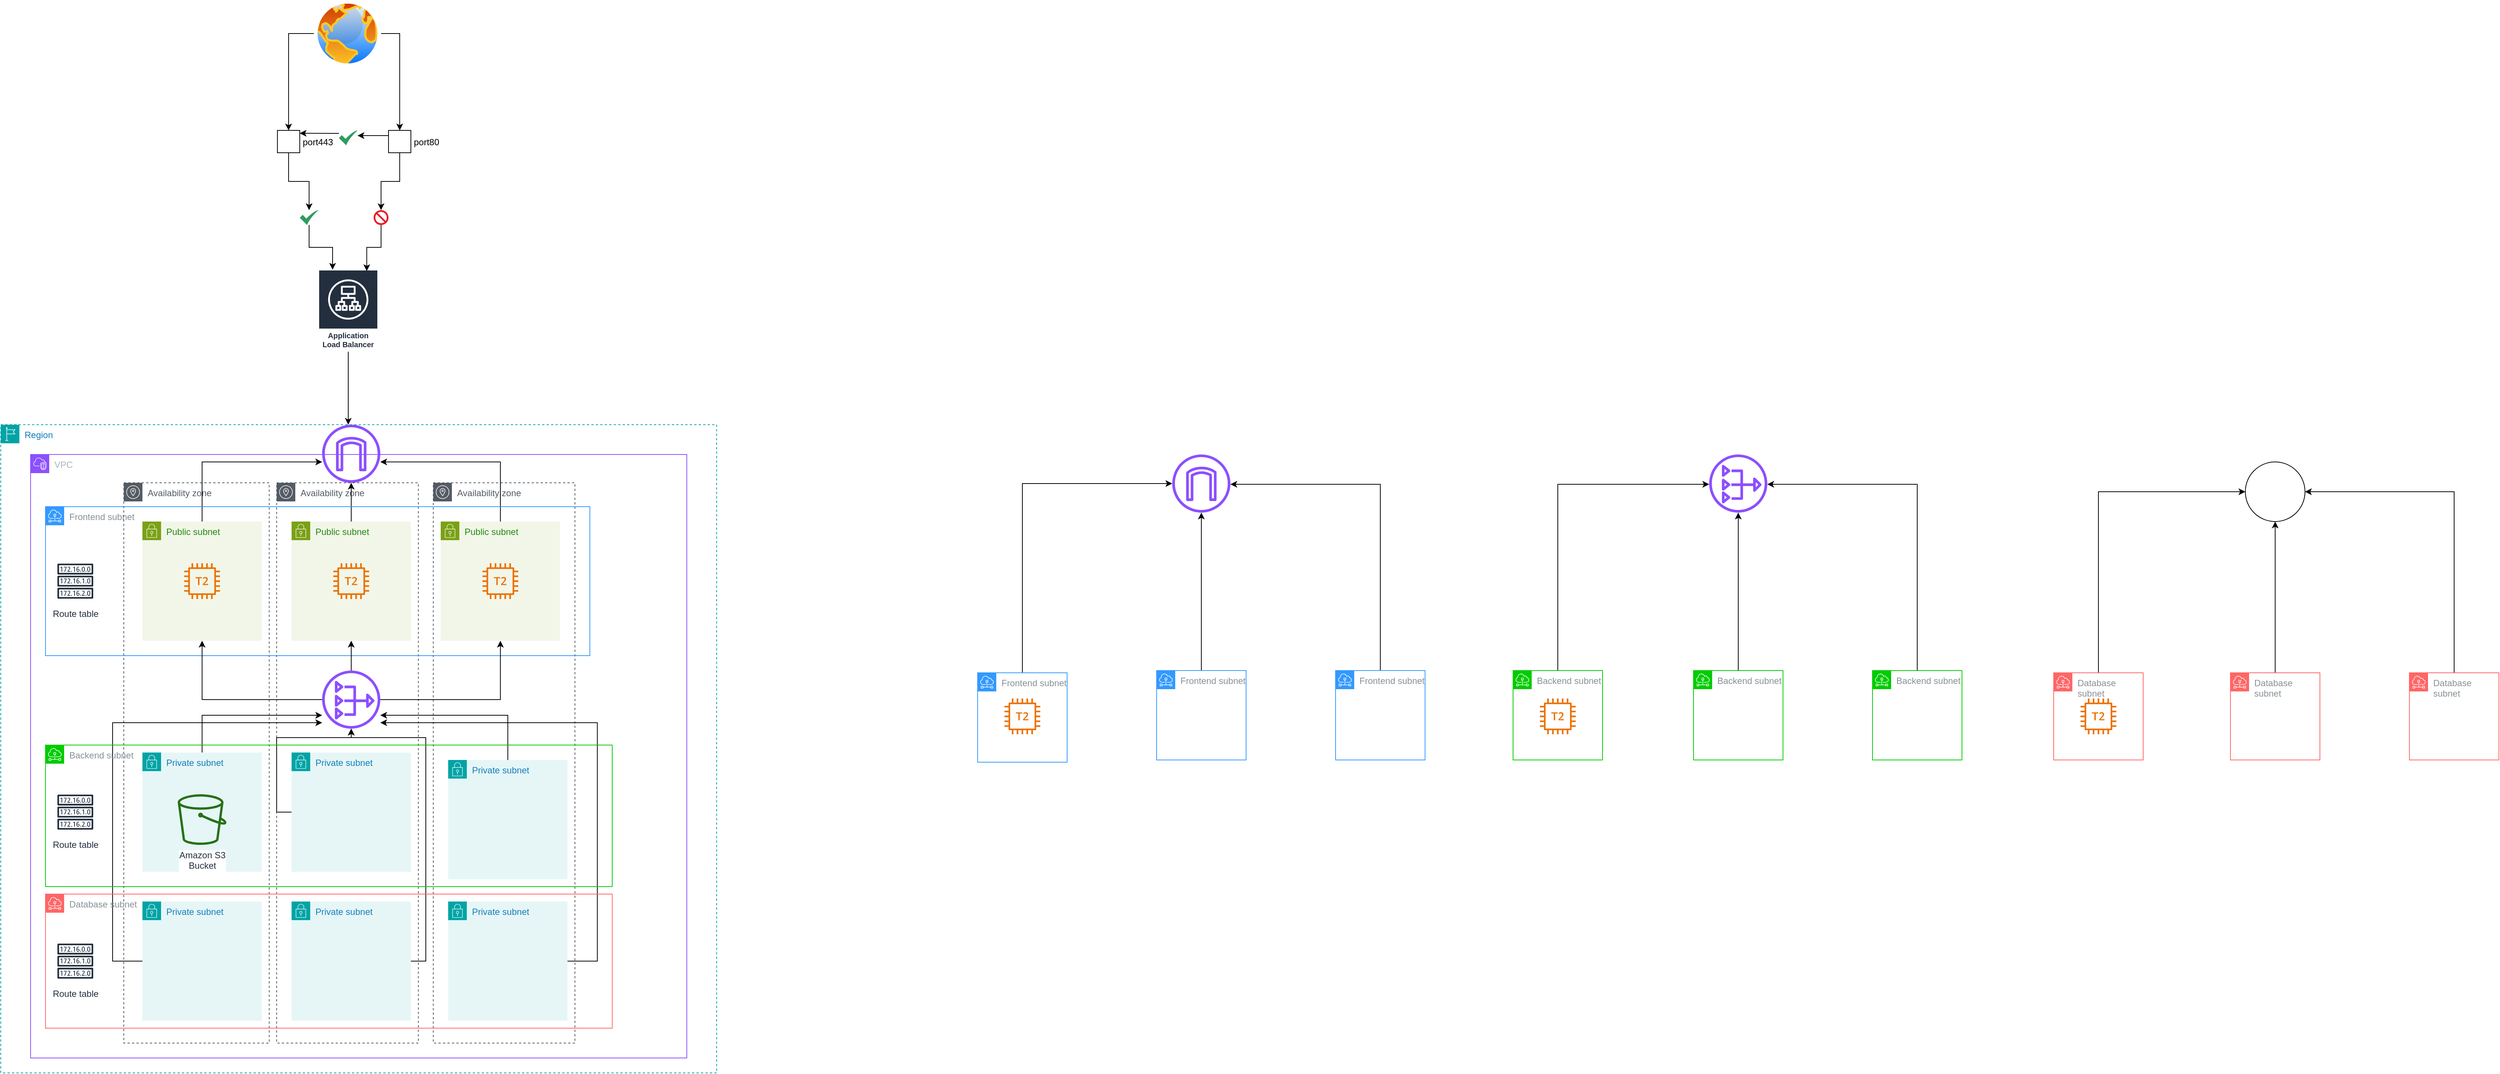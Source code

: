 <mxfile version="23.1.7" type="github">
  <diagram id="Ht1M8jgEwFfnCIfOTk4-" name="Page-1">
    <mxGraphModel dx="1969" dy="2579" grid="1" gridSize="10" guides="1" tooltips="1" connect="1" arrows="1" fold="1" page="1" pageScale="1" pageWidth="1169" pageHeight="827" math="0" shadow="0">
      <root>
        <mxCell id="0" />
        <mxCell id="1" parent="0" />
        <mxCell id="NtKVwXDE8uXWN5UhaUdf-4" value="Region" style="points=[[0,0],[0.25,0],[0.5,0],[0.75,0],[1,0],[1,0.25],[1,0.5],[1,0.75],[1,1],[0.75,1],[0.5,1],[0.25,1],[0,1],[0,0.75],[0,0.5],[0,0.25]];outlineConnect=0;gradientColor=none;html=1;whiteSpace=wrap;fontSize=12;fontStyle=0;container=1;pointerEvents=0;collapsible=0;recursiveResize=0;shape=mxgraph.aws4.group;grIcon=mxgraph.aws4.group_region;strokeColor=#00A4A6;fillColor=none;verticalAlign=top;align=left;spacingLeft=30;fontColor=#147EBA;dashed=1;" parent="1" vertex="1">
          <mxGeometry x="170" y="-370" width="960" height="870" as="geometry" />
        </mxCell>
        <mxCell id="NtKVwXDE8uXWN5UhaUdf-1" value="VPC" style="points=[[0,0],[0.25,0],[0.5,0],[0.75,0],[1,0],[1,0.25],[1,0.5],[1,0.75],[1,1],[0.75,1],[0.5,1],[0.25,1],[0,1],[0,0.75],[0,0.5],[0,0.25]];outlineConnect=0;gradientColor=none;html=1;whiteSpace=wrap;fontSize=12;fontStyle=0;container=1;pointerEvents=0;collapsible=0;recursiveResize=0;shape=mxgraph.aws4.group;grIcon=mxgraph.aws4.group_vpc2;strokeColor=#8C4FFF;fillColor=none;verticalAlign=top;align=left;spacingLeft=30;fontColor=#AAB7B8;dashed=0;" parent="NtKVwXDE8uXWN5UhaUdf-4" vertex="1">
          <mxGeometry x="40" y="40" width="880" height="810" as="geometry" />
        </mxCell>
        <mxCell id="vOcuaTy3kgA0Dy2BZf0H-7" value="" style="sketch=0;outlineConnect=0;fontColor=#232F3E;gradientColor=none;fillColor=#8C4FFF;strokeColor=none;dashed=0;verticalLabelPosition=bottom;verticalAlign=top;align=center;html=1;fontSize=12;fontStyle=0;aspect=fixed;pointerEvents=1;shape=mxgraph.aws4.internet_gateway;" vertex="1" parent="NtKVwXDE8uXWN5UhaUdf-1">
          <mxGeometry x="391" y="-40" width="78" height="78" as="geometry" />
        </mxCell>
        <mxCell id="vOcuaTy3kgA0Dy2BZf0H-13" value="" style="sketch=0;outlineConnect=0;fontColor=#232F3E;gradientColor=none;fillColor=#8C4FFF;strokeColor=none;dashed=0;verticalLabelPosition=bottom;verticalAlign=top;align=center;html=1;fontSize=12;fontStyle=0;aspect=fixed;pointerEvents=1;shape=mxgraph.aws4.nat_gateway;" vertex="1" parent="NtKVwXDE8uXWN5UhaUdf-1">
          <mxGeometry x="391" y="290" width="78" height="78" as="geometry" />
        </mxCell>
        <mxCell id="NtKVwXDE8uXWN5UhaUdf-66" value="Route table" style="sketch=0;outlineConnect=0;fontColor=#232F3E;gradientColor=none;strokeColor=#232F3E;fillColor=#ffffff;dashed=0;verticalLabelPosition=bottom;verticalAlign=top;align=center;html=1;fontSize=12;fontStyle=0;aspect=fixed;shape=mxgraph.aws4.resourceIcon;resIcon=mxgraph.aws4.route_table;" parent="NtKVwXDE8uXWN5UhaUdf-1" vertex="1">
          <mxGeometry x="30" y="650" width="60" height="60" as="geometry" />
        </mxCell>
        <mxCell id="NtKVwXDE8uXWN5UhaUdf-65" value="Route table" style="sketch=0;outlineConnect=0;fontColor=#232F3E;gradientColor=none;strokeColor=#232F3E;fillColor=#ffffff;dashed=0;verticalLabelPosition=bottom;verticalAlign=top;align=center;html=1;fontSize=12;fontStyle=0;aspect=fixed;shape=mxgraph.aws4.resourceIcon;resIcon=mxgraph.aws4.route_table;" parent="NtKVwXDE8uXWN5UhaUdf-1" vertex="1">
          <mxGeometry x="30" y="450" width="60" height="60" as="geometry" />
        </mxCell>
        <mxCell id="NtKVwXDE8uXWN5UhaUdf-64" value="Route table" style="sketch=0;outlineConnect=0;fontColor=#232F3E;gradientColor=none;strokeColor=#232F3E;fillColor=#ffffff;dashed=0;verticalLabelPosition=bottom;verticalAlign=top;align=center;html=1;fontSize=12;fontStyle=0;aspect=fixed;shape=mxgraph.aws4.resourceIcon;resIcon=mxgraph.aws4.route_table;" parent="NtKVwXDE8uXWN5UhaUdf-1" vertex="1">
          <mxGeometry x="30" y="140" width="60" height="60" as="geometry" />
        </mxCell>
        <mxCell id="vOcuaTy3kgA0Dy2BZf0H-23" value="Availability zone" style="sketch=0;outlineConnect=0;gradientColor=none;html=1;whiteSpace=wrap;fontSize=12;fontStyle=0;shape=mxgraph.aws4.group;grIcon=mxgraph.aws4.group_availability_zone;strokeColor=#545B64;fillColor=none;verticalAlign=top;align=left;spacingLeft=30;fontColor=#545B64;dashed=1;" vertex="1" parent="NtKVwXDE8uXWN5UhaUdf-1">
          <mxGeometry x="125" y="38" width="195" height="752" as="geometry" />
        </mxCell>
        <mxCell id="vOcuaTy3kgA0Dy2BZf0H-24" value="Availability zone" style="sketch=0;outlineConnect=0;gradientColor=none;html=1;whiteSpace=wrap;fontSize=12;fontStyle=0;shape=mxgraph.aws4.group;grIcon=mxgraph.aws4.group_availability_zone;strokeColor=#545B64;fillColor=none;verticalAlign=top;align=left;spacingLeft=30;fontColor=#545B64;dashed=1;" vertex="1" parent="NtKVwXDE8uXWN5UhaUdf-1">
          <mxGeometry x="330" y="38" width="190" height="752" as="geometry" />
        </mxCell>
        <mxCell id="vOcuaTy3kgA0Dy2BZf0H-25" value="Availability zone" style="sketch=0;outlineConnect=0;gradientColor=none;html=1;whiteSpace=wrap;fontSize=12;fontStyle=0;shape=mxgraph.aws4.group;grIcon=mxgraph.aws4.group_availability_zone;strokeColor=#545B64;fillColor=none;verticalAlign=top;align=left;spacingLeft=30;fontColor=#545B64;dashed=1;" vertex="1" parent="NtKVwXDE8uXWN5UhaUdf-1">
          <mxGeometry x="540" y="38" width="190" height="752" as="geometry" />
        </mxCell>
        <mxCell id="NtKVwXDE8uXWN5UhaUdf-76" value="Private subnet" style="points=[[0,0],[0.25,0],[0.5,0],[0.75,0],[1,0],[1,0.25],[1,0.5],[1,0.75],[1,1],[0.75,1],[0.5,1],[0.25,1],[0,1],[0,0.75],[0,0.5],[0,0.25]];outlineConnect=0;gradientColor=none;html=1;whiteSpace=wrap;fontSize=12;fontStyle=0;container=1;pointerEvents=0;collapsible=0;recursiveResize=0;shape=mxgraph.aws4.group;grIcon=mxgraph.aws4.group_security_group;grStroke=0;strokeColor=#00A4A6;fillColor=#E6F6F7;verticalAlign=top;align=left;spacingLeft=30;fontColor=#147EBA;dashed=0;" parent="NtKVwXDE8uXWN5UhaUdf-1" vertex="1">
          <mxGeometry x="560" y="600" width="160" height="160" as="geometry" />
        </mxCell>
        <mxCell id="vOcuaTy3kgA0Dy2BZf0H-20" style="edgeStyle=orthogonalEdgeStyle;rounded=0;orthogonalLoop=1;jettySize=auto;html=1;" edge="1" parent="NtKVwXDE8uXWN5UhaUdf-1" source="NtKVwXDE8uXWN5UhaUdf-76" target="vOcuaTy3kgA0Dy2BZf0H-13">
          <mxGeometry relative="1" as="geometry">
            <Array as="points">
              <mxPoint x="760" y="680" />
              <mxPoint x="760" y="360" />
            </Array>
          </mxGeometry>
        </mxCell>
        <mxCell id="NtKVwXDE8uXWN5UhaUdf-13" value="" style="sketch=0;outlineConnect=0;fontColor=#232F3E;gradientColor=none;fillColor=#8C4FFF;strokeColor=none;dashed=0;verticalLabelPosition=bottom;verticalAlign=top;align=center;html=1;fontSize=12;fontStyle=0;aspect=fixed;pointerEvents=1;shape=mxgraph.aws4.nat_gateway;" parent="1" vertex="1">
          <mxGeometry x="2461" y="-330" width="78" height="78" as="geometry" />
        </mxCell>
        <mxCell id="vOcuaTy3kgA0Dy2BZf0H-12" style="edgeStyle=orthogonalEdgeStyle;rounded=0;orthogonalLoop=1;jettySize=auto;html=1;" edge="1" parent="1" source="NtKVwXDE8uXWN5UhaUdf-15" target="vOcuaTy3kgA0Dy2BZf0H-7">
          <mxGeometry relative="1" as="geometry">
            <Array as="points">
              <mxPoint x="640" y="-550" />
              <mxPoint x="640" y="-550" />
            </Array>
          </mxGeometry>
        </mxCell>
        <mxCell id="NtKVwXDE8uXWN5UhaUdf-15" value="Application Load Balancer" style="sketch=0;outlineConnect=0;fontColor=#232F3E;gradientColor=none;strokeColor=#ffffff;fillColor=#232F3E;dashed=0;verticalLabelPosition=middle;verticalAlign=bottom;align=center;html=1;whiteSpace=wrap;fontSize=10;fontStyle=1;spacing=3;shape=mxgraph.aws4.productIcon;prIcon=mxgraph.aws4.application_load_balancer;" parent="1" vertex="1">
          <mxGeometry x="596" y="-578" width="80" height="110" as="geometry" />
        </mxCell>
        <mxCell id="NtKVwXDE8uXWN5UhaUdf-82" style="edgeStyle=orthogonalEdgeStyle;rounded=0;orthogonalLoop=1;jettySize=auto;html=1;entryX=0.5;entryY=0;entryDx=0;entryDy=0;" parent="1" source="NtKVwXDE8uXWN5UhaUdf-16" target="NtKVwXDE8uXWN5UhaUdf-28" edge="1">
          <mxGeometry relative="1" as="geometry" />
        </mxCell>
        <mxCell id="NtKVwXDE8uXWN5UhaUdf-83" style="edgeStyle=orthogonalEdgeStyle;rounded=0;orthogonalLoop=1;jettySize=auto;html=1;entryX=0.5;entryY=0;entryDx=0;entryDy=0;" parent="1" source="NtKVwXDE8uXWN5UhaUdf-16" target="NtKVwXDE8uXWN5UhaUdf-29" edge="1">
          <mxGeometry relative="1" as="geometry" />
        </mxCell>
        <mxCell id="NtKVwXDE8uXWN5UhaUdf-16" value="" style="image;aspect=fixed;perimeter=ellipsePerimeter;html=1;align=center;shadow=0;dashed=0;spacingTop=3;image=img/lib/active_directory/internet_globe.svg;" parent="1" vertex="1">
          <mxGeometry x="590" y="-940" width="90" height="90" as="geometry" />
        </mxCell>
        <mxCell id="NtKVwXDE8uXWN5UhaUdf-89" style="edgeStyle=orthogonalEdgeStyle;rounded=0;orthogonalLoop=1;jettySize=auto;html=1;" parent="1" source="NtKVwXDE8uXWN5UhaUdf-28" target="NtKVwXDE8uXWN5UhaUdf-49" edge="1">
          <mxGeometry relative="1" as="geometry">
            <Array as="points">
              <mxPoint x="685" y="-758" />
              <mxPoint x="685" y="-758" />
            </Array>
          </mxGeometry>
        </mxCell>
        <mxCell id="NtKVwXDE8uXWN5UhaUdf-28" value="port80" style="fontStyle=0;labelPosition=right;verticalLabelPosition=middle;align=left;verticalAlign=middle;spacingLeft=2;" parent="1" vertex="1">
          <mxGeometry x="690" y="-765" width="30" height="30" as="geometry" />
        </mxCell>
        <mxCell id="NtKVwXDE8uXWN5UhaUdf-91" style="edgeStyle=orthogonalEdgeStyle;rounded=0;orthogonalLoop=1;jettySize=auto;html=1;" parent="1" source="NtKVwXDE8uXWN5UhaUdf-29" target="NtKVwXDE8uXWN5UhaUdf-46" edge="1">
          <mxGeometry relative="1" as="geometry" />
        </mxCell>
        <mxCell id="NtKVwXDE8uXWN5UhaUdf-29" value="port443" style="fontStyle=0;labelPosition=right;verticalLabelPosition=middle;align=left;verticalAlign=middle;spacingLeft=2;" parent="1" vertex="1">
          <mxGeometry x="541" y="-765" width="30" height="30" as="geometry" />
        </mxCell>
        <mxCell id="NtKVwXDE8uXWN5UhaUdf-43" value="" style="sketch=0;aspect=fixed;pointerEvents=1;shadow=0;dashed=0;html=1;strokeColor=none;labelPosition=center;verticalLabelPosition=bottom;verticalAlign=top;align=center;shape=mxgraph.mscae.enterprise.not_allowed;fillColor=#EA1C24;" parent="1" vertex="1">
          <mxGeometry x="670" y="-658" width="20" height="20" as="geometry" />
        </mxCell>
        <mxCell id="NtKVwXDE8uXWN5UhaUdf-92" style="edgeStyle=orthogonalEdgeStyle;rounded=0;orthogonalLoop=1;jettySize=auto;html=1;" parent="1" source="NtKVwXDE8uXWN5UhaUdf-46" target="NtKVwXDE8uXWN5UhaUdf-15" edge="1">
          <mxGeometry relative="1" as="geometry">
            <Array as="points">
              <mxPoint x="584" y="-608" />
              <mxPoint x="615" y="-608" />
            </Array>
          </mxGeometry>
        </mxCell>
        <mxCell id="NtKVwXDE8uXWN5UhaUdf-46" value="" style="sketch=0;html=1;aspect=fixed;strokeColor=none;shadow=0;align=center;fillColor=#2D9C5E;verticalAlign=top;labelPosition=center;verticalLabelPosition=bottom;shape=mxgraph.gcp2.check" parent="1" vertex="1">
          <mxGeometry x="571" y="-658" width="25" height="20" as="geometry" />
        </mxCell>
        <mxCell id="NtKVwXDE8uXWN5UhaUdf-49" value="" style="sketch=0;html=1;aspect=fixed;strokeColor=none;shadow=0;align=center;fillColor=#2D9C5E;verticalAlign=top;labelPosition=center;verticalLabelPosition=bottom;shape=mxgraph.gcp2.check" parent="1" vertex="1">
          <mxGeometry x="623.5" y="-765" width="25" height="20" as="geometry" />
        </mxCell>
        <mxCell id="vOcuaTy3kgA0Dy2BZf0H-9" style="edgeStyle=orthogonalEdgeStyle;rounded=0;orthogonalLoop=1;jettySize=auto;html=1;" edge="1" parent="1" source="NtKVwXDE8uXWN5UhaUdf-67" target="vOcuaTy3kgA0Dy2BZf0H-7">
          <mxGeometry relative="1" as="geometry">
            <Array as="points">
              <mxPoint x="440" y="-320" />
            </Array>
          </mxGeometry>
        </mxCell>
        <mxCell id="NtKVwXDE8uXWN5UhaUdf-67" value="Public subnet" style="points=[[0,0],[0.25,0],[0.5,0],[0.75,0],[1,0],[1,0.25],[1,0.5],[1,0.75],[1,1],[0.75,1],[0.5,1],[0.25,1],[0,1],[0,0.75],[0,0.5],[0,0.25]];outlineConnect=0;gradientColor=none;html=1;whiteSpace=wrap;fontSize=12;fontStyle=0;container=1;pointerEvents=0;collapsible=0;recursiveResize=0;shape=mxgraph.aws4.group;grIcon=mxgraph.aws4.group_security_group;grStroke=0;strokeColor=#7AA116;fillColor=#F2F6E8;verticalAlign=top;align=left;spacingLeft=30;fontColor=#248814;dashed=0;" parent="1" vertex="1">
          <mxGeometry x="360" y="-240" width="160" height="160" as="geometry" />
        </mxCell>
        <mxCell id="vOcuaTy3kgA0Dy2BZf0H-2" value="" style="sketch=0;outlineConnect=0;fontColor=#232F3E;gradientColor=none;fillColor=#ED7100;strokeColor=none;dashed=0;verticalLabelPosition=bottom;verticalAlign=top;align=center;html=1;fontSize=12;fontStyle=0;aspect=fixed;pointerEvents=1;shape=mxgraph.aws4.t2_instance;" vertex="1" parent="NtKVwXDE8uXWN5UhaUdf-67">
          <mxGeometry x="56.0" y="56" width="48" height="48" as="geometry" />
        </mxCell>
        <mxCell id="vOcuaTy3kgA0Dy2BZf0H-11" style="edgeStyle=orthogonalEdgeStyle;rounded=0;orthogonalLoop=1;jettySize=auto;html=1;" edge="1" parent="1" source="NtKVwXDE8uXWN5UhaUdf-69" target="vOcuaTy3kgA0Dy2BZf0H-7">
          <mxGeometry relative="1" as="geometry" />
        </mxCell>
        <mxCell id="NtKVwXDE8uXWN5UhaUdf-69" value="Public subnet" style="points=[[0,0],[0.25,0],[0.5,0],[0.75,0],[1,0],[1,0.25],[1,0.5],[1,0.75],[1,1],[0.75,1],[0.5,1],[0.25,1],[0,1],[0,0.75],[0,0.5],[0,0.25]];outlineConnect=0;gradientColor=none;html=1;whiteSpace=wrap;fontSize=12;fontStyle=0;container=1;pointerEvents=0;collapsible=0;recursiveResize=0;shape=mxgraph.aws4.group;grIcon=mxgraph.aws4.group_security_group;grStroke=0;strokeColor=#7AA116;fillColor=#F2F6E8;verticalAlign=top;align=left;spacingLeft=30;fontColor=#248814;dashed=0;" parent="1" vertex="1">
          <mxGeometry x="560" y="-240" width="160" height="160" as="geometry" />
        </mxCell>
        <mxCell id="vOcuaTy3kgA0Dy2BZf0H-4" value="" style="sketch=0;outlineConnect=0;fontColor=#232F3E;gradientColor=none;fillColor=#ED7100;strokeColor=none;dashed=0;verticalLabelPosition=bottom;verticalAlign=top;align=center;html=1;fontSize=12;fontStyle=0;aspect=fixed;pointerEvents=1;shape=mxgraph.aws4.t2_instance;" vertex="1" parent="NtKVwXDE8uXWN5UhaUdf-69">
          <mxGeometry x="56.0" y="56" width="48" height="48" as="geometry" />
        </mxCell>
        <mxCell id="vOcuaTy3kgA0Dy2BZf0H-10" style="edgeStyle=orthogonalEdgeStyle;rounded=0;orthogonalLoop=1;jettySize=auto;html=1;" edge="1" parent="1" source="NtKVwXDE8uXWN5UhaUdf-70" target="vOcuaTy3kgA0Dy2BZf0H-7">
          <mxGeometry relative="1" as="geometry">
            <Array as="points">
              <mxPoint x="840" y="-320" />
            </Array>
          </mxGeometry>
        </mxCell>
        <mxCell id="NtKVwXDE8uXWN5UhaUdf-70" value="Public subnet" style="points=[[0,0],[0.25,0],[0.5,0],[0.75,0],[1,0],[1,0.25],[1,0.5],[1,0.75],[1,1],[0.75,1],[0.5,1],[0.25,1],[0,1],[0,0.75],[0,0.5],[0,0.25]];outlineConnect=0;gradientColor=none;html=1;whiteSpace=wrap;fontSize=12;fontStyle=0;container=1;pointerEvents=0;collapsible=0;recursiveResize=0;shape=mxgraph.aws4.group;grIcon=mxgraph.aws4.group_security_group;grStroke=0;strokeColor=#7AA116;fillColor=#F2F6E8;verticalAlign=top;align=left;spacingLeft=30;fontColor=#248814;dashed=0;" parent="1" vertex="1">
          <mxGeometry x="760" y="-240" width="160" height="160" as="geometry" />
        </mxCell>
        <mxCell id="vOcuaTy3kgA0Dy2BZf0H-6" value="" style="sketch=0;outlineConnect=0;fontColor=#232F3E;gradientColor=none;fillColor=#ED7100;strokeColor=none;dashed=0;verticalLabelPosition=bottom;verticalAlign=top;align=center;html=1;fontSize=12;fontStyle=0;aspect=fixed;pointerEvents=1;shape=mxgraph.aws4.t2_instance;" vertex="1" parent="NtKVwXDE8uXWN5UhaUdf-70">
          <mxGeometry x="56.0" y="56" width="48" height="48" as="geometry" />
        </mxCell>
        <mxCell id="vOcuaTy3kgA0Dy2BZf0H-17" style="edgeStyle=orthogonalEdgeStyle;rounded=0;orthogonalLoop=1;jettySize=auto;html=1;" edge="1" parent="1" source="NtKVwXDE8uXWN5UhaUdf-71" target="vOcuaTy3kgA0Dy2BZf0H-13">
          <mxGeometry relative="1" as="geometry">
            <Array as="points">
              <mxPoint x="440" y="20" />
            </Array>
          </mxGeometry>
        </mxCell>
        <mxCell id="NtKVwXDE8uXWN5UhaUdf-71" value="Private subnet" style="points=[[0,0],[0.25,0],[0.5,0],[0.75,0],[1,0],[1,0.25],[1,0.5],[1,0.75],[1,1],[0.75,1],[0.5,1],[0.25,1],[0,1],[0,0.75],[0,0.5],[0,0.25]];outlineConnect=0;gradientColor=none;html=1;whiteSpace=wrap;fontSize=12;fontStyle=0;container=1;pointerEvents=0;collapsible=0;recursiveResize=0;shape=mxgraph.aws4.group;grIcon=mxgraph.aws4.group_security_group;grStroke=0;strokeColor=#00A4A6;fillColor=#E6F6F7;verticalAlign=top;align=left;spacingLeft=30;fontColor=#147EBA;dashed=0;" parent="1" vertex="1">
          <mxGeometry x="360" y="70" width="160" height="160" as="geometry" />
        </mxCell>
        <mxCell id="NtKVwXDE8uXWN5UhaUdf-9" value="Amazon S3&lt;br&gt;Bucket&lt;br&gt;" style="outlineConnect=0;fontColor=#232F3E;gradientColor=none;fillColor=#277116;strokeColor=none;dashed=0;verticalLabelPosition=bottom;verticalAlign=top;align=center;html=1;fontSize=12;fontStyle=0;aspect=fixed;pointerEvents=1;shape=mxgraph.aws4.bucket;labelBackgroundColor=#ffffff;" parent="NtKVwXDE8uXWN5UhaUdf-71" vertex="1">
          <mxGeometry x="47.31" y="56" width="65.38" height="68" as="geometry" />
        </mxCell>
        <mxCell id="vOcuaTy3kgA0Dy2BZf0H-22" style="edgeStyle=orthogonalEdgeStyle;rounded=0;orthogonalLoop=1;jettySize=auto;html=1;" edge="1" parent="1" source="NtKVwXDE8uXWN5UhaUdf-72" target="vOcuaTy3kgA0Dy2BZf0H-13">
          <mxGeometry relative="1" as="geometry">
            <Array as="points">
              <mxPoint x="540" y="150" />
              <mxPoint x="540" y="50" />
              <mxPoint x="640" y="50" />
            </Array>
          </mxGeometry>
        </mxCell>
        <mxCell id="NtKVwXDE8uXWN5UhaUdf-72" value="Private subnet" style="points=[[0,0],[0.25,0],[0.5,0],[0.75,0],[1,0],[1,0.25],[1,0.5],[1,0.75],[1,1],[0.75,1],[0.5,1],[0.25,1],[0,1],[0,0.75],[0,0.5],[0,0.25]];outlineConnect=0;gradientColor=none;html=1;whiteSpace=wrap;fontSize=12;fontStyle=0;container=1;pointerEvents=0;collapsible=0;recursiveResize=0;shape=mxgraph.aws4.group;grIcon=mxgraph.aws4.group_security_group;grStroke=0;strokeColor=#00A4A6;fillColor=#E6F6F7;verticalAlign=top;align=left;spacingLeft=30;fontColor=#147EBA;dashed=0;" parent="1" vertex="1">
          <mxGeometry x="560" y="70" width="160" height="160" as="geometry" />
        </mxCell>
        <mxCell id="vOcuaTy3kgA0Dy2BZf0H-18" style="edgeStyle=orthogonalEdgeStyle;rounded=0;orthogonalLoop=1;jettySize=auto;html=1;" edge="1" parent="1" source="NtKVwXDE8uXWN5UhaUdf-73" target="vOcuaTy3kgA0Dy2BZf0H-13">
          <mxGeometry relative="1" as="geometry">
            <Array as="points">
              <mxPoint x="850" y="20" />
            </Array>
          </mxGeometry>
        </mxCell>
        <mxCell id="NtKVwXDE8uXWN5UhaUdf-73" value="Private subnet" style="points=[[0,0],[0.25,0],[0.5,0],[0.75,0],[1,0],[1,0.25],[1,0.5],[1,0.75],[1,1],[0.75,1],[0.5,1],[0.25,1],[0,1],[0,0.75],[0,0.5],[0,0.25]];outlineConnect=0;gradientColor=none;html=1;whiteSpace=wrap;fontSize=12;fontStyle=0;container=1;pointerEvents=0;collapsible=0;recursiveResize=0;shape=mxgraph.aws4.group;grIcon=mxgraph.aws4.group_security_group;grStroke=0;strokeColor=#00A4A6;fillColor=#E6F6F7;verticalAlign=top;align=left;spacingLeft=30;fontColor=#147EBA;dashed=0;" parent="1" vertex="1">
          <mxGeometry x="770" y="80" width="160" height="160" as="geometry" />
        </mxCell>
        <mxCell id="vOcuaTy3kgA0Dy2BZf0H-19" style="edgeStyle=orthogonalEdgeStyle;rounded=0;orthogonalLoop=1;jettySize=auto;html=1;" edge="1" parent="1" source="NtKVwXDE8uXWN5UhaUdf-74" target="vOcuaTy3kgA0Dy2BZf0H-13">
          <mxGeometry relative="1" as="geometry">
            <Array as="points">
              <mxPoint x="320" y="350" />
              <mxPoint x="320" y="30" />
            </Array>
          </mxGeometry>
        </mxCell>
        <mxCell id="NtKVwXDE8uXWN5UhaUdf-74" value="Private subnet" style="points=[[0,0],[0.25,0],[0.5,0],[0.75,0],[1,0],[1,0.25],[1,0.5],[1,0.75],[1,1],[0.75,1],[0.5,1],[0.25,1],[0,1],[0,0.75],[0,0.5],[0,0.25]];outlineConnect=0;gradientColor=none;html=1;whiteSpace=wrap;fontSize=12;fontStyle=0;container=1;pointerEvents=0;collapsible=0;recursiveResize=0;shape=mxgraph.aws4.group;grIcon=mxgraph.aws4.group_security_group;grStroke=0;strokeColor=#00A4A6;fillColor=#E6F6F7;verticalAlign=top;align=left;spacingLeft=30;fontColor=#147EBA;dashed=0;" parent="1" vertex="1">
          <mxGeometry x="360" y="270" width="160" height="160" as="geometry" />
        </mxCell>
        <mxCell id="vOcuaTy3kgA0Dy2BZf0H-21" style="edgeStyle=orthogonalEdgeStyle;rounded=0;orthogonalLoop=1;jettySize=auto;html=1;" edge="1" parent="1" source="NtKVwXDE8uXWN5UhaUdf-75" target="vOcuaTy3kgA0Dy2BZf0H-13">
          <mxGeometry relative="1" as="geometry">
            <Array as="points">
              <mxPoint x="740" y="350" />
              <mxPoint x="740" y="50" />
              <mxPoint x="640" y="50" />
            </Array>
          </mxGeometry>
        </mxCell>
        <mxCell id="NtKVwXDE8uXWN5UhaUdf-75" value="Private subnet" style="points=[[0,0],[0.25,0],[0.5,0],[0.75,0],[1,0],[1,0.25],[1,0.5],[1,0.75],[1,1],[0.75,1],[0.5,1],[0.25,1],[0,1],[0,0.75],[0,0.5],[0,0.25]];outlineConnect=0;gradientColor=none;html=1;whiteSpace=wrap;fontSize=12;fontStyle=0;container=1;pointerEvents=0;collapsible=0;recursiveResize=0;shape=mxgraph.aws4.group;grIcon=mxgraph.aws4.group_security_group;grStroke=0;strokeColor=#00A4A6;fillColor=#E6F6F7;verticalAlign=top;align=left;spacingLeft=30;fontColor=#147EBA;dashed=0;" parent="1" vertex="1">
          <mxGeometry x="560" y="270" width="160" height="160" as="geometry" />
        </mxCell>
        <mxCell id="NtKVwXDE8uXWN5UhaUdf-88" style="edgeStyle=orthogonalEdgeStyle;rounded=0;orthogonalLoop=1;jettySize=auto;html=1;entryX=0.5;entryY=0;entryDx=0;entryDy=0;entryPerimeter=0;" parent="1" source="NtKVwXDE8uXWN5UhaUdf-28" target="NtKVwXDE8uXWN5UhaUdf-43" edge="1">
          <mxGeometry relative="1" as="geometry" />
        </mxCell>
        <mxCell id="NtKVwXDE8uXWN5UhaUdf-93" style="edgeStyle=orthogonalEdgeStyle;rounded=0;orthogonalLoop=1;jettySize=auto;html=1;entryX=0.81;entryY=0.017;entryDx=0;entryDy=0;entryPerimeter=0;" parent="1" source="NtKVwXDE8uXWN5UhaUdf-43" target="NtKVwXDE8uXWN5UhaUdf-15" edge="1">
          <mxGeometry relative="1" as="geometry" />
        </mxCell>
        <mxCell id="NtKVwXDE8uXWN5UhaUdf-94" style="edgeStyle=orthogonalEdgeStyle;rounded=0;orthogonalLoop=1;jettySize=auto;html=1;entryX=0.997;entryY=0.129;entryDx=0;entryDy=0;entryPerimeter=0;" parent="1" source="NtKVwXDE8uXWN5UhaUdf-49" target="NtKVwXDE8uXWN5UhaUdf-29" edge="1">
          <mxGeometry relative="1" as="geometry">
            <Array as="points">
              <mxPoint x="615" y="-761" />
              <mxPoint x="615" y="-761" />
            </Array>
          </mxGeometry>
        </mxCell>
        <mxCell id="NtKVwXDE8uXWN5UhaUdf-53" value="" style="sketch=0;outlineConnect=0;fontColor=#232F3E;gradientColor=none;fillColor=#ED7100;strokeColor=none;dashed=0;verticalLabelPosition=bottom;verticalAlign=top;align=center;html=1;fontSize=12;fontStyle=0;aspect=fixed;pointerEvents=1;shape=mxgraph.aws4.t2_instance;" parent="1" vertex="1">
          <mxGeometry x="1516" y="-2.5" width="48" height="48" as="geometry" />
        </mxCell>
        <mxCell id="NtKVwXDE8uXWN5UhaUdf-54" value="" style="sketch=0;outlineConnect=0;fontColor=#232F3E;gradientColor=none;fillColor=#ED7100;strokeColor=none;dashed=0;verticalLabelPosition=bottom;verticalAlign=top;align=center;html=1;fontSize=12;fontStyle=0;aspect=fixed;pointerEvents=1;shape=mxgraph.aws4.t2_instance;" parent="1" vertex="1">
          <mxGeometry x="2234" y="-2.5" width="48" height="48" as="geometry" />
        </mxCell>
        <mxCell id="NtKVwXDE8uXWN5UhaUdf-52" value="" style="sketch=0;outlineConnect=0;fontColor=#232F3E;gradientColor=none;fillColor=#ED7100;strokeColor=none;dashed=0;verticalLabelPosition=bottom;verticalAlign=top;align=center;html=1;fontSize=12;fontStyle=0;aspect=fixed;pointerEvents=1;shape=mxgraph.aws4.t2_instance;" parent="1" vertex="1">
          <mxGeometry x="2959" y="-2.5" width="48" height="48" as="geometry" />
        </mxCell>
        <mxCell id="NtKVwXDE8uXWN5UhaUdf-115" style="edgeStyle=orthogonalEdgeStyle;rounded=0;orthogonalLoop=1;jettySize=auto;html=1;" parent="1" source="NtKVwXDE8uXWN5UhaUdf-97" target="NtKVwXDE8uXWN5UhaUdf-13" edge="1">
          <mxGeometry relative="1" as="geometry">
            <Array as="points">
              <mxPoint x="2258" y="-290" />
            </Array>
          </mxGeometry>
        </mxCell>
        <mxCell id="NtKVwXDE8uXWN5UhaUdf-97" value="Backend&amp;nbsp;subnet" style="sketch=0;outlineConnect=0;gradientColor=none;html=1;whiteSpace=wrap;fontSize=12;fontStyle=0;shape=mxgraph.aws4.group;grIcon=mxgraph.aws4.group_subnet;strokeColor=#00CC00;fillColor=none;verticalAlign=top;align=left;spacingLeft=30;fontColor=#879196;dashed=0;" parent="1" vertex="1">
          <mxGeometry x="2198" y="-40" width="120" height="120" as="geometry" />
        </mxCell>
        <mxCell id="NtKVwXDE8uXWN5UhaUdf-121" style="edgeStyle=orthogonalEdgeStyle;rounded=0;orthogonalLoop=1;jettySize=auto;html=1;" parent="1" source="NtKVwXDE8uXWN5UhaUdf-98" target="NtKVwXDE8uXWN5UhaUdf-118" edge="1">
          <mxGeometry relative="1" as="geometry">
            <Array as="points">
              <mxPoint x="2983" y="-280" />
            </Array>
          </mxGeometry>
        </mxCell>
        <mxCell id="NtKVwXDE8uXWN5UhaUdf-98" value="Database subnet" style="sketch=0;outlineConnect=0;gradientColor=none;html=1;whiteSpace=wrap;fontSize=12;fontStyle=0;shape=mxgraph.aws4.group;grIcon=mxgraph.aws4.group_subnet;strokeColor=#FF6666;fillColor=none;verticalAlign=top;align=left;spacingLeft=30;fontColor=#879196;dashed=0;" parent="1" vertex="1">
          <mxGeometry x="2923" y="-37" width="120" height="117" as="geometry" />
        </mxCell>
        <mxCell id="NtKVwXDE8uXWN5UhaUdf-100" value="Frontend subnet" style="sketch=0;outlineConnect=0;gradientColor=none;html=1;whiteSpace=wrap;fontSize=12;fontStyle=0;shape=mxgraph.aws4.group;grIcon=mxgraph.aws4.group_subnet;strokeColor=#3399FF;fillColor=none;verticalAlign=top;align=left;spacingLeft=30;fontColor=#879196;dashed=0;" parent="1" vertex="1">
          <mxGeometry x="230" y="-260" width="730" height="200" as="geometry" />
        </mxCell>
        <mxCell id="NtKVwXDE8uXWN5UhaUdf-114" style="edgeStyle=orthogonalEdgeStyle;rounded=0;orthogonalLoop=1;jettySize=auto;html=1;" parent="1" source="NtKVwXDE8uXWN5UhaUdf-101" target="NtKVwXDE8uXWN5UhaUdf-14" edge="1">
          <mxGeometry relative="1" as="geometry">
            <Array as="points">
              <mxPoint x="2020" y="-290" />
            </Array>
          </mxGeometry>
        </mxCell>
        <mxCell id="NtKVwXDE8uXWN5UhaUdf-101" value="Frontend subnet" style="sketch=0;outlineConnect=0;gradientColor=none;html=1;whiteSpace=wrap;fontSize=12;fontStyle=0;shape=mxgraph.aws4.group;grIcon=mxgraph.aws4.group_subnet;strokeColor=#3399FF;fillColor=none;verticalAlign=top;align=left;spacingLeft=30;fontColor=#879196;dashed=0;" parent="1" vertex="1">
          <mxGeometry x="1960" y="-40" width="120" height="120" as="geometry" />
        </mxCell>
        <mxCell id="NtKVwXDE8uXWN5UhaUdf-113" style="edgeStyle=orthogonalEdgeStyle;rounded=0;orthogonalLoop=1;jettySize=auto;html=1;" parent="1" source="NtKVwXDE8uXWN5UhaUdf-102" target="NtKVwXDE8uXWN5UhaUdf-14" edge="1">
          <mxGeometry relative="1" as="geometry" />
        </mxCell>
        <mxCell id="NtKVwXDE8uXWN5UhaUdf-102" value="Frontend subnet" style="sketch=0;outlineConnect=0;gradientColor=none;html=1;whiteSpace=wrap;fontSize=12;fontStyle=0;shape=mxgraph.aws4.group;grIcon=mxgraph.aws4.group_subnet;strokeColor=#3399FF;fillColor=none;verticalAlign=top;align=left;spacingLeft=30;fontColor=#879196;dashed=0;" parent="1" vertex="1">
          <mxGeometry x="1720" y="-40" width="120" height="120" as="geometry" />
        </mxCell>
        <mxCell id="NtKVwXDE8uXWN5UhaUdf-117" style="edgeStyle=orthogonalEdgeStyle;rounded=0;orthogonalLoop=1;jettySize=auto;html=1;" parent="1" source="NtKVwXDE8uXWN5UhaUdf-103" target="NtKVwXDE8uXWN5UhaUdf-13" edge="1">
          <mxGeometry relative="1" as="geometry">
            <Array as="points">
              <mxPoint x="2740" y="-290" />
            </Array>
          </mxGeometry>
        </mxCell>
        <mxCell id="NtKVwXDE8uXWN5UhaUdf-103" value="Backend&amp;nbsp;subnet" style="sketch=0;outlineConnect=0;gradientColor=none;html=1;whiteSpace=wrap;fontSize=12;fontStyle=0;shape=mxgraph.aws4.group;grIcon=mxgraph.aws4.group_subnet;strokeColor=#00CC00;fillColor=none;verticalAlign=top;align=left;spacingLeft=30;fontColor=#879196;dashed=0;" parent="1" vertex="1">
          <mxGeometry x="2680" y="-40" width="120" height="120" as="geometry" />
        </mxCell>
        <mxCell id="NtKVwXDE8uXWN5UhaUdf-116" style="edgeStyle=orthogonalEdgeStyle;rounded=0;orthogonalLoop=1;jettySize=auto;html=1;" parent="1" source="NtKVwXDE8uXWN5UhaUdf-104" target="NtKVwXDE8uXWN5UhaUdf-13" edge="1">
          <mxGeometry relative="1" as="geometry" />
        </mxCell>
        <mxCell id="NtKVwXDE8uXWN5UhaUdf-104" value="Backend&amp;nbsp;subnet" style="sketch=0;outlineConnect=0;gradientColor=none;html=1;whiteSpace=wrap;fontSize=12;fontStyle=0;shape=mxgraph.aws4.group;grIcon=mxgraph.aws4.group_subnet;strokeColor=#00CC00;fillColor=none;verticalAlign=top;align=left;spacingLeft=30;fontColor=#879196;dashed=0;" parent="1" vertex="1">
          <mxGeometry x="2440" y="-40" width="120" height="120" as="geometry" />
        </mxCell>
        <mxCell id="NtKVwXDE8uXWN5UhaUdf-122" style="edgeStyle=orthogonalEdgeStyle;rounded=0;orthogonalLoop=1;jettySize=auto;html=1;" parent="1" source="NtKVwXDE8uXWN5UhaUdf-105" target="NtKVwXDE8uXWN5UhaUdf-118" edge="1">
          <mxGeometry relative="1" as="geometry">
            <Array as="points">
              <mxPoint x="3460" y="-280" />
            </Array>
          </mxGeometry>
        </mxCell>
        <mxCell id="NtKVwXDE8uXWN5UhaUdf-105" value="Database subnet" style="sketch=0;outlineConnect=0;gradientColor=none;html=1;whiteSpace=wrap;fontSize=12;fontStyle=0;shape=mxgraph.aws4.group;grIcon=mxgraph.aws4.group_subnet;strokeColor=#FF6666;fillColor=none;verticalAlign=top;align=left;spacingLeft=30;fontColor=#879196;dashed=0;" parent="1" vertex="1">
          <mxGeometry x="3400" y="-37" width="120" height="117" as="geometry" />
        </mxCell>
        <mxCell id="NtKVwXDE8uXWN5UhaUdf-120" style="edgeStyle=orthogonalEdgeStyle;rounded=0;orthogonalLoop=1;jettySize=auto;html=1;" parent="1" source="NtKVwXDE8uXWN5UhaUdf-106" target="NtKVwXDE8uXWN5UhaUdf-118" edge="1">
          <mxGeometry relative="1" as="geometry">
            <Array as="points">
              <mxPoint x="3220" y="-190" />
              <mxPoint x="3220" y="-190" />
            </Array>
          </mxGeometry>
        </mxCell>
        <mxCell id="NtKVwXDE8uXWN5UhaUdf-106" value="Database subnet" style="sketch=0;outlineConnect=0;gradientColor=none;html=1;whiteSpace=wrap;fontSize=12;fontStyle=0;shape=mxgraph.aws4.group;grIcon=mxgraph.aws4.group_subnet;strokeColor=#FF6666;fillColor=none;verticalAlign=top;align=left;spacingLeft=30;fontColor=#879196;dashed=0;" parent="1" vertex="1">
          <mxGeometry x="3160" y="-37" width="120" height="117" as="geometry" />
        </mxCell>
        <mxCell id="NtKVwXDE8uXWN5UhaUdf-14" value="" style="sketch=0;outlineConnect=0;fontColor=#232F3E;gradientColor=none;fillColor=#8C4FFF;strokeColor=none;dashed=0;verticalLabelPosition=bottom;verticalAlign=top;align=center;html=1;fontSize=12;fontStyle=0;aspect=fixed;pointerEvents=1;shape=mxgraph.aws4.internet_gateway;" parent="1" vertex="1">
          <mxGeometry x="1741" y="-330" width="78" height="78" as="geometry" />
        </mxCell>
        <mxCell id="NtKVwXDE8uXWN5UhaUdf-118" value="" style="ellipse;whiteSpace=wrap;html=1;aspect=fixed;" parent="1" vertex="1">
          <mxGeometry x="3180" y="-320" width="80" height="80" as="geometry" />
        </mxCell>
        <mxCell id="vOcuaTy3kgA0Dy2BZf0H-14" style="edgeStyle=orthogonalEdgeStyle;rounded=0;orthogonalLoop=1;jettySize=auto;html=1;" edge="1" parent="1" source="vOcuaTy3kgA0Dy2BZf0H-13" target="NtKVwXDE8uXWN5UhaUdf-67">
          <mxGeometry relative="1" as="geometry" />
        </mxCell>
        <mxCell id="vOcuaTy3kgA0Dy2BZf0H-15" style="edgeStyle=orthogonalEdgeStyle;rounded=0;orthogonalLoop=1;jettySize=auto;html=1;" edge="1" parent="1" source="vOcuaTy3kgA0Dy2BZf0H-13" target="NtKVwXDE8uXWN5UhaUdf-69">
          <mxGeometry relative="1" as="geometry" />
        </mxCell>
        <mxCell id="vOcuaTy3kgA0Dy2BZf0H-16" style="edgeStyle=orthogonalEdgeStyle;rounded=0;orthogonalLoop=1;jettySize=auto;html=1;" edge="1" parent="1" source="vOcuaTy3kgA0Dy2BZf0H-13" target="NtKVwXDE8uXWN5UhaUdf-70">
          <mxGeometry relative="1" as="geometry" />
        </mxCell>
        <mxCell id="vOcuaTy3kgA0Dy2BZf0H-27" style="edgeStyle=orthogonalEdgeStyle;rounded=0;orthogonalLoop=1;jettySize=auto;html=1;" edge="1" parent="1" source="vOcuaTy3kgA0Dy2BZf0H-26" target="NtKVwXDE8uXWN5UhaUdf-14">
          <mxGeometry relative="1" as="geometry">
            <Array as="points">
              <mxPoint x="1540" y="-291" />
            </Array>
          </mxGeometry>
        </mxCell>
        <mxCell id="vOcuaTy3kgA0Dy2BZf0H-26" value="Frontend subnet" style="sketch=0;outlineConnect=0;gradientColor=none;html=1;whiteSpace=wrap;fontSize=12;fontStyle=0;shape=mxgraph.aws4.group;grIcon=mxgraph.aws4.group_subnet;strokeColor=#3399FF;fillColor=none;verticalAlign=top;align=left;spacingLeft=30;fontColor=#879196;dashed=0;" vertex="1" parent="1">
          <mxGeometry x="1480" y="-37" width="120" height="120" as="geometry" />
        </mxCell>
        <mxCell id="vOcuaTy3kgA0Dy2BZf0H-28" value="Backend&amp;nbsp;subnet" style="sketch=0;outlineConnect=0;gradientColor=none;html=1;whiteSpace=wrap;fontSize=12;fontStyle=0;shape=mxgraph.aws4.group;grIcon=mxgraph.aws4.group_subnet;strokeColor=#00CC00;fillColor=none;verticalAlign=top;align=left;spacingLeft=30;fontColor=#879196;dashed=0;" vertex="1" parent="1">
          <mxGeometry x="230" y="60" width="760" height="190" as="geometry" />
        </mxCell>
        <mxCell id="vOcuaTy3kgA0Dy2BZf0H-29" value="Database subnet" style="sketch=0;outlineConnect=0;gradientColor=none;html=1;whiteSpace=wrap;fontSize=12;fontStyle=0;shape=mxgraph.aws4.group;grIcon=mxgraph.aws4.group_subnet;strokeColor=#FF6666;fillColor=none;verticalAlign=top;align=left;spacingLeft=30;fontColor=#879196;dashed=0;" vertex="1" parent="1">
          <mxGeometry x="230" y="260" width="760" height="180" as="geometry" />
        </mxCell>
      </root>
    </mxGraphModel>
  </diagram>
</mxfile>
